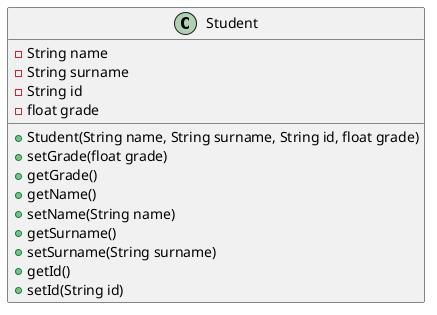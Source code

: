 @startuml
class Student {
    -String name
    -String surname
    -String id
    -float grade
    +Student(String name, String surname, String id, float grade)
    +setGrade(float grade)
    +getGrade()
    +getName()
    +setName(String name)
    +getSurname()
    +setSurname(String surname)
    +getId()
    +setId(String id)
}

@enduml


